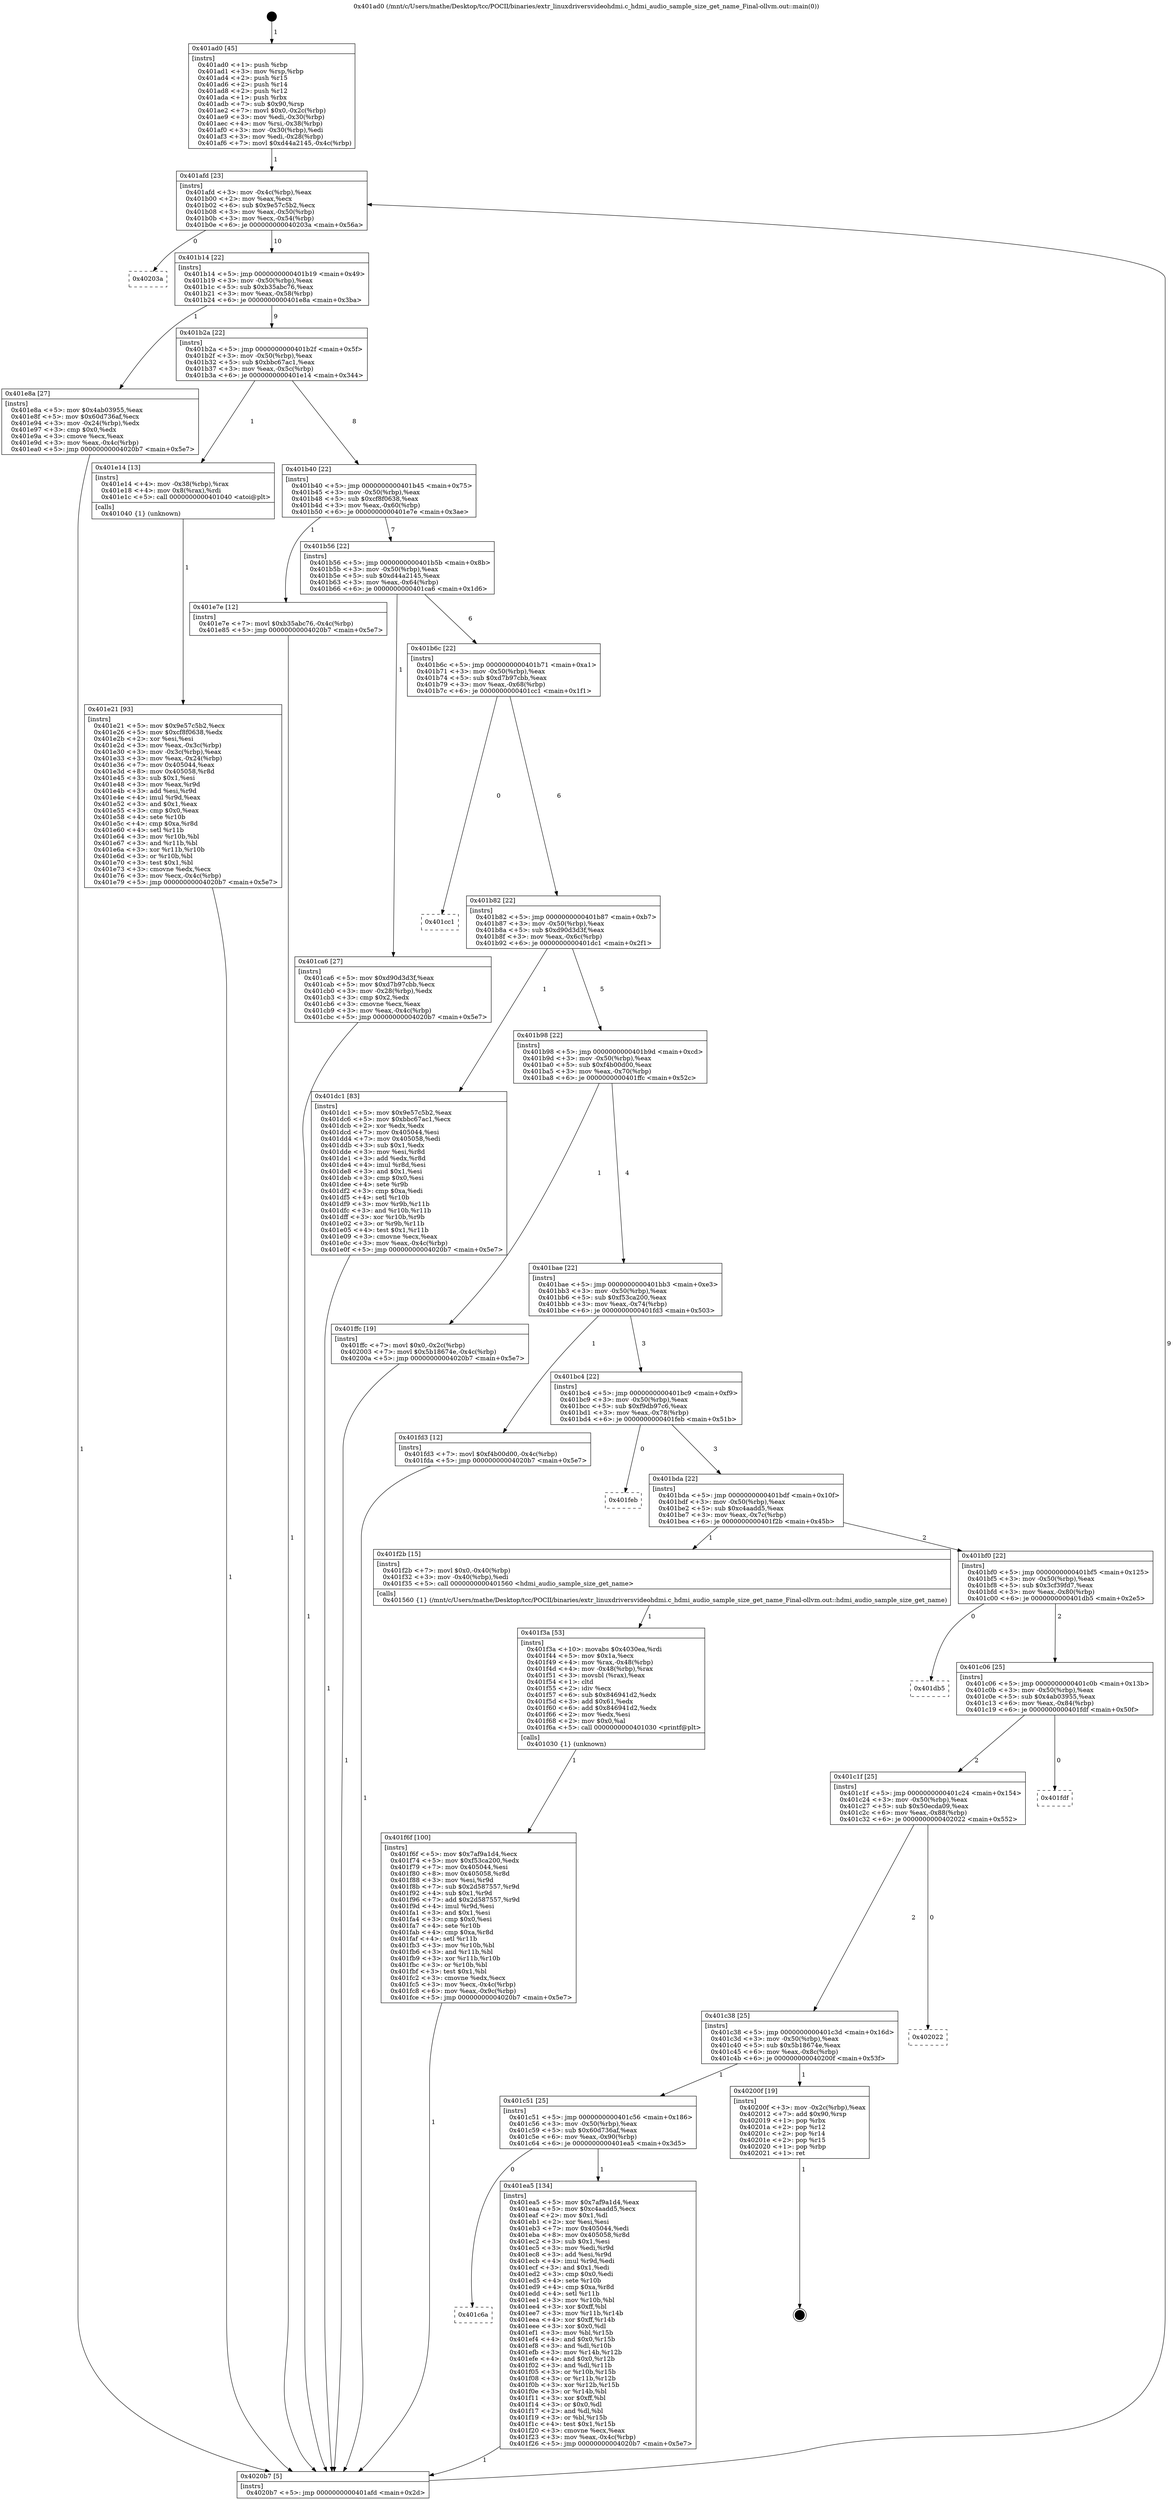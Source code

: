 digraph "0x401ad0" {
  label = "0x401ad0 (/mnt/c/Users/mathe/Desktop/tcc/POCII/binaries/extr_linuxdriversvideohdmi.c_hdmi_audio_sample_size_get_name_Final-ollvm.out::main(0))"
  labelloc = "t"
  node[shape=record]

  Entry [label="",width=0.3,height=0.3,shape=circle,fillcolor=black,style=filled]
  "0x401afd" [label="{
     0x401afd [23]\l
     | [instrs]\l
     &nbsp;&nbsp;0x401afd \<+3\>: mov -0x4c(%rbp),%eax\l
     &nbsp;&nbsp;0x401b00 \<+2\>: mov %eax,%ecx\l
     &nbsp;&nbsp;0x401b02 \<+6\>: sub $0x9e57c5b2,%ecx\l
     &nbsp;&nbsp;0x401b08 \<+3\>: mov %eax,-0x50(%rbp)\l
     &nbsp;&nbsp;0x401b0b \<+3\>: mov %ecx,-0x54(%rbp)\l
     &nbsp;&nbsp;0x401b0e \<+6\>: je 000000000040203a \<main+0x56a\>\l
  }"]
  "0x40203a" [label="{
     0x40203a\l
  }", style=dashed]
  "0x401b14" [label="{
     0x401b14 [22]\l
     | [instrs]\l
     &nbsp;&nbsp;0x401b14 \<+5\>: jmp 0000000000401b19 \<main+0x49\>\l
     &nbsp;&nbsp;0x401b19 \<+3\>: mov -0x50(%rbp),%eax\l
     &nbsp;&nbsp;0x401b1c \<+5\>: sub $0xb35abc76,%eax\l
     &nbsp;&nbsp;0x401b21 \<+3\>: mov %eax,-0x58(%rbp)\l
     &nbsp;&nbsp;0x401b24 \<+6\>: je 0000000000401e8a \<main+0x3ba\>\l
  }"]
  Exit [label="",width=0.3,height=0.3,shape=circle,fillcolor=black,style=filled,peripheries=2]
  "0x401e8a" [label="{
     0x401e8a [27]\l
     | [instrs]\l
     &nbsp;&nbsp;0x401e8a \<+5\>: mov $0x4ab03955,%eax\l
     &nbsp;&nbsp;0x401e8f \<+5\>: mov $0x60d736af,%ecx\l
     &nbsp;&nbsp;0x401e94 \<+3\>: mov -0x24(%rbp),%edx\l
     &nbsp;&nbsp;0x401e97 \<+3\>: cmp $0x0,%edx\l
     &nbsp;&nbsp;0x401e9a \<+3\>: cmove %ecx,%eax\l
     &nbsp;&nbsp;0x401e9d \<+3\>: mov %eax,-0x4c(%rbp)\l
     &nbsp;&nbsp;0x401ea0 \<+5\>: jmp 00000000004020b7 \<main+0x5e7\>\l
  }"]
  "0x401b2a" [label="{
     0x401b2a [22]\l
     | [instrs]\l
     &nbsp;&nbsp;0x401b2a \<+5\>: jmp 0000000000401b2f \<main+0x5f\>\l
     &nbsp;&nbsp;0x401b2f \<+3\>: mov -0x50(%rbp),%eax\l
     &nbsp;&nbsp;0x401b32 \<+5\>: sub $0xbbc67ac1,%eax\l
     &nbsp;&nbsp;0x401b37 \<+3\>: mov %eax,-0x5c(%rbp)\l
     &nbsp;&nbsp;0x401b3a \<+6\>: je 0000000000401e14 \<main+0x344\>\l
  }"]
  "0x401f6f" [label="{
     0x401f6f [100]\l
     | [instrs]\l
     &nbsp;&nbsp;0x401f6f \<+5\>: mov $0x7af9a1d4,%ecx\l
     &nbsp;&nbsp;0x401f74 \<+5\>: mov $0xf53ca200,%edx\l
     &nbsp;&nbsp;0x401f79 \<+7\>: mov 0x405044,%esi\l
     &nbsp;&nbsp;0x401f80 \<+8\>: mov 0x405058,%r8d\l
     &nbsp;&nbsp;0x401f88 \<+3\>: mov %esi,%r9d\l
     &nbsp;&nbsp;0x401f8b \<+7\>: sub $0x2d587557,%r9d\l
     &nbsp;&nbsp;0x401f92 \<+4\>: sub $0x1,%r9d\l
     &nbsp;&nbsp;0x401f96 \<+7\>: add $0x2d587557,%r9d\l
     &nbsp;&nbsp;0x401f9d \<+4\>: imul %r9d,%esi\l
     &nbsp;&nbsp;0x401fa1 \<+3\>: and $0x1,%esi\l
     &nbsp;&nbsp;0x401fa4 \<+3\>: cmp $0x0,%esi\l
     &nbsp;&nbsp;0x401fa7 \<+4\>: sete %r10b\l
     &nbsp;&nbsp;0x401fab \<+4\>: cmp $0xa,%r8d\l
     &nbsp;&nbsp;0x401faf \<+4\>: setl %r11b\l
     &nbsp;&nbsp;0x401fb3 \<+3\>: mov %r10b,%bl\l
     &nbsp;&nbsp;0x401fb6 \<+3\>: and %r11b,%bl\l
     &nbsp;&nbsp;0x401fb9 \<+3\>: xor %r11b,%r10b\l
     &nbsp;&nbsp;0x401fbc \<+3\>: or %r10b,%bl\l
     &nbsp;&nbsp;0x401fbf \<+3\>: test $0x1,%bl\l
     &nbsp;&nbsp;0x401fc2 \<+3\>: cmovne %edx,%ecx\l
     &nbsp;&nbsp;0x401fc5 \<+3\>: mov %ecx,-0x4c(%rbp)\l
     &nbsp;&nbsp;0x401fc8 \<+6\>: mov %eax,-0x9c(%rbp)\l
     &nbsp;&nbsp;0x401fce \<+5\>: jmp 00000000004020b7 \<main+0x5e7\>\l
  }"]
  "0x401e14" [label="{
     0x401e14 [13]\l
     | [instrs]\l
     &nbsp;&nbsp;0x401e14 \<+4\>: mov -0x38(%rbp),%rax\l
     &nbsp;&nbsp;0x401e18 \<+4\>: mov 0x8(%rax),%rdi\l
     &nbsp;&nbsp;0x401e1c \<+5\>: call 0000000000401040 \<atoi@plt\>\l
     | [calls]\l
     &nbsp;&nbsp;0x401040 \{1\} (unknown)\l
  }"]
  "0x401b40" [label="{
     0x401b40 [22]\l
     | [instrs]\l
     &nbsp;&nbsp;0x401b40 \<+5\>: jmp 0000000000401b45 \<main+0x75\>\l
     &nbsp;&nbsp;0x401b45 \<+3\>: mov -0x50(%rbp),%eax\l
     &nbsp;&nbsp;0x401b48 \<+5\>: sub $0xcf8f0638,%eax\l
     &nbsp;&nbsp;0x401b4d \<+3\>: mov %eax,-0x60(%rbp)\l
     &nbsp;&nbsp;0x401b50 \<+6\>: je 0000000000401e7e \<main+0x3ae\>\l
  }"]
  "0x401f3a" [label="{
     0x401f3a [53]\l
     | [instrs]\l
     &nbsp;&nbsp;0x401f3a \<+10\>: movabs $0x4030ea,%rdi\l
     &nbsp;&nbsp;0x401f44 \<+5\>: mov $0x1a,%ecx\l
     &nbsp;&nbsp;0x401f49 \<+4\>: mov %rax,-0x48(%rbp)\l
     &nbsp;&nbsp;0x401f4d \<+4\>: mov -0x48(%rbp),%rax\l
     &nbsp;&nbsp;0x401f51 \<+3\>: movsbl (%rax),%eax\l
     &nbsp;&nbsp;0x401f54 \<+1\>: cltd\l
     &nbsp;&nbsp;0x401f55 \<+2\>: idiv %ecx\l
     &nbsp;&nbsp;0x401f57 \<+6\>: sub $0x846941d2,%edx\l
     &nbsp;&nbsp;0x401f5d \<+3\>: add $0x61,%edx\l
     &nbsp;&nbsp;0x401f60 \<+6\>: add $0x846941d2,%edx\l
     &nbsp;&nbsp;0x401f66 \<+2\>: mov %edx,%esi\l
     &nbsp;&nbsp;0x401f68 \<+2\>: mov $0x0,%al\l
     &nbsp;&nbsp;0x401f6a \<+5\>: call 0000000000401030 \<printf@plt\>\l
     | [calls]\l
     &nbsp;&nbsp;0x401030 \{1\} (unknown)\l
  }"]
  "0x401e7e" [label="{
     0x401e7e [12]\l
     | [instrs]\l
     &nbsp;&nbsp;0x401e7e \<+7\>: movl $0xb35abc76,-0x4c(%rbp)\l
     &nbsp;&nbsp;0x401e85 \<+5\>: jmp 00000000004020b7 \<main+0x5e7\>\l
  }"]
  "0x401b56" [label="{
     0x401b56 [22]\l
     | [instrs]\l
     &nbsp;&nbsp;0x401b56 \<+5\>: jmp 0000000000401b5b \<main+0x8b\>\l
     &nbsp;&nbsp;0x401b5b \<+3\>: mov -0x50(%rbp),%eax\l
     &nbsp;&nbsp;0x401b5e \<+5\>: sub $0xd44a2145,%eax\l
     &nbsp;&nbsp;0x401b63 \<+3\>: mov %eax,-0x64(%rbp)\l
     &nbsp;&nbsp;0x401b66 \<+6\>: je 0000000000401ca6 \<main+0x1d6\>\l
  }"]
  "0x401c6a" [label="{
     0x401c6a\l
  }", style=dashed]
  "0x401ca6" [label="{
     0x401ca6 [27]\l
     | [instrs]\l
     &nbsp;&nbsp;0x401ca6 \<+5\>: mov $0xd90d3d3f,%eax\l
     &nbsp;&nbsp;0x401cab \<+5\>: mov $0xd7b97cbb,%ecx\l
     &nbsp;&nbsp;0x401cb0 \<+3\>: mov -0x28(%rbp),%edx\l
     &nbsp;&nbsp;0x401cb3 \<+3\>: cmp $0x2,%edx\l
     &nbsp;&nbsp;0x401cb6 \<+3\>: cmovne %ecx,%eax\l
     &nbsp;&nbsp;0x401cb9 \<+3\>: mov %eax,-0x4c(%rbp)\l
     &nbsp;&nbsp;0x401cbc \<+5\>: jmp 00000000004020b7 \<main+0x5e7\>\l
  }"]
  "0x401b6c" [label="{
     0x401b6c [22]\l
     | [instrs]\l
     &nbsp;&nbsp;0x401b6c \<+5\>: jmp 0000000000401b71 \<main+0xa1\>\l
     &nbsp;&nbsp;0x401b71 \<+3\>: mov -0x50(%rbp),%eax\l
     &nbsp;&nbsp;0x401b74 \<+5\>: sub $0xd7b97cbb,%eax\l
     &nbsp;&nbsp;0x401b79 \<+3\>: mov %eax,-0x68(%rbp)\l
     &nbsp;&nbsp;0x401b7c \<+6\>: je 0000000000401cc1 \<main+0x1f1\>\l
  }"]
  "0x4020b7" [label="{
     0x4020b7 [5]\l
     | [instrs]\l
     &nbsp;&nbsp;0x4020b7 \<+5\>: jmp 0000000000401afd \<main+0x2d\>\l
  }"]
  "0x401ad0" [label="{
     0x401ad0 [45]\l
     | [instrs]\l
     &nbsp;&nbsp;0x401ad0 \<+1\>: push %rbp\l
     &nbsp;&nbsp;0x401ad1 \<+3\>: mov %rsp,%rbp\l
     &nbsp;&nbsp;0x401ad4 \<+2\>: push %r15\l
     &nbsp;&nbsp;0x401ad6 \<+2\>: push %r14\l
     &nbsp;&nbsp;0x401ad8 \<+2\>: push %r12\l
     &nbsp;&nbsp;0x401ada \<+1\>: push %rbx\l
     &nbsp;&nbsp;0x401adb \<+7\>: sub $0x90,%rsp\l
     &nbsp;&nbsp;0x401ae2 \<+7\>: movl $0x0,-0x2c(%rbp)\l
     &nbsp;&nbsp;0x401ae9 \<+3\>: mov %edi,-0x30(%rbp)\l
     &nbsp;&nbsp;0x401aec \<+4\>: mov %rsi,-0x38(%rbp)\l
     &nbsp;&nbsp;0x401af0 \<+3\>: mov -0x30(%rbp),%edi\l
     &nbsp;&nbsp;0x401af3 \<+3\>: mov %edi,-0x28(%rbp)\l
     &nbsp;&nbsp;0x401af6 \<+7\>: movl $0xd44a2145,-0x4c(%rbp)\l
  }"]
  "0x401ea5" [label="{
     0x401ea5 [134]\l
     | [instrs]\l
     &nbsp;&nbsp;0x401ea5 \<+5\>: mov $0x7af9a1d4,%eax\l
     &nbsp;&nbsp;0x401eaa \<+5\>: mov $0xc4aadd5,%ecx\l
     &nbsp;&nbsp;0x401eaf \<+2\>: mov $0x1,%dl\l
     &nbsp;&nbsp;0x401eb1 \<+2\>: xor %esi,%esi\l
     &nbsp;&nbsp;0x401eb3 \<+7\>: mov 0x405044,%edi\l
     &nbsp;&nbsp;0x401eba \<+8\>: mov 0x405058,%r8d\l
     &nbsp;&nbsp;0x401ec2 \<+3\>: sub $0x1,%esi\l
     &nbsp;&nbsp;0x401ec5 \<+3\>: mov %edi,%r9d\l
     &nbsp;&nbsp;0x401ec8 \<+3\>: add %esi,%r9d\l
     &nbsp;&nbsp;0x401ecb \<+4\>: imul %r9d,%edi\l
     &nbsp;&nbsp;0x401ecf \<+3\>: and $0x1,%edi\l
     &nbsp;&nbsp;0x401ed2 \<+3\>: cmp $0x0,%edi\l
     &nbsp;&nbsp;0x401ed5 \<+4\>: sete %r10b\l
     &nbsp;&nbsp;0x401ed9 \<+4\>: cmp $0xa,%r8d\l
     &nbsp;&nbsp;0x401edd \<+4\>: setl %r11b\l
     &nbsp;&nbsp;0x401ee1 \<+3\>: mov %r10b,%bl\l
     &nbsp;&nbsp;0x401ee4 \<+3\>: xor $0xff,%bl\l
     &nbsp;&nbsp;0x401ee7 \<+3\>: mov %r11b,%r14b\l
     &nbsp;&nbsp;0x401eea \<+4\>: xor $0xff,%r14b\l
     &nbsp;&nbsp;0x401eee \<+3\>: xor $0x0,%dl\l
     &nbsp;&nbsp;0x401ef1 \<+3\>: mov %bl,%r15b\l
     &nbsp;&nbsp;0x401ef4 \<+4\>: and $0x0,%r15b\l
     &nbsp;&nbsp;0x401ef8 \<+3\>: and %dl,%r10b\l
     &nbsp;&nbsp;0x401efb \<+3\>: mov %r14b,%r12b\l
     &nbsp;&nbsp;0x401efe \<+4\>: and $0x0,%r12b\l
     &nbsp;&nbsp;0x401f02 \<+3\>: and %dl,%r11b\l
     &nbsp;&nbsp;0x401f05 \<+3\>: or %r10b,%r15b\l
     &nbsp;&nbsp;0x401f08 \<+3\>: or %r11b,%r12b\l
     &nbsp;&nbsp;0x401f0b \<+3\>: xor %r12b,%r15b\l
     &nbsp;&nbsp;0x401f0e \<+3\>: or %r14b,%bl\l
     &nbsp;&nbsp;0x401f11 \<+3\>: xor $0xff,%bl\l
     &nbsp;&nbsp;0x401f14 \<+3\>: or $0x0,%dl\l
     &nbsp;&nbsp;0x401f17 \<+2\>: and %dl,%bl\l
     &nbsp;&nbsp;0x401f19 \<+3\>: or %bl,%r15b\l
     &nbsp;&nbsp;0x401f1c \<+4\>: test $0x1,%r15b\l
     &nbsp;&nbsp;0x401f20 \<+3\>: cmovne %ecx,%eax\l
     &nbsp;&nbsp;0x401f23 \<+3\>: mov %eax,-0x4c(%rbp)\l
     &nbsp;&nbsp;0x401f26 \<+5\>: jmp 00000000004020b7 \<main+0x5e7\>\l
  }"]
  "0x401cc1" [label="{
     0x401cc1\l
  }", style=dashed]
  "0x401b82" [label="{
     0x401b82 [22]\l
     | [instrs]\l
     &nbsp;&nbsp;0x401b82 \<+5\>: jmp 0000000000401b87 \<main+0xb7\>\l
     &nbsp;&nbsp;0x401b87 \<+3\>: mov -0x50(%rbp),%eax\l
     &nbsp;&nbsp;0x401b8a \<+5\>: sub $0xd90d3d3f,%eax\l
     &nbsp;&nbsp;0x401b8f \<+3\>: mov %eax,-0x6c(%rbp)\l
     &nbsp;&nbsp;0x401b92 \<+6\>: je 0000000000401dc1 \<main+0x2f1\>\l
  }"]
  "0x401c51" [label="{
     0x401c51 [25]\l
     | [instrs]\l
     &nbsp;&nbsp;0x401c51 \<+5\>: jmp 0000000000401c56 \<main+0x186\>\l
     &nbsp;&nbsp;0x401c56 \<+3\>: mov -0x50(%rbp),%eax\l
     &nbsp;&nbsp;0x401c59 \<+5\>: sub $0x60d736af,%eax\l
     &nbsp;&nbsp;0x401c5e \<+6\>: mov %eax,-0x90(%rbp)\l
     &nbsp;&nbsp;0x401c64 \<+6\>: je 0000000000401ea5 \<main+0x3d5\>\l
  }"]
  "0x401dc1" [label="{
     0x401dc1 [83]\l
     | [instrs]\l
     &nbsp;&nbsp;0x401dc1 \<+5\>: mov $0x9e57c5b2,%eax\l
     &nbsp;&nbsp;0x401dc6 \<+5\>: mov $0xbbc67ac1,%ecx\l
     &nbsp;&nbsp;0x401dcb \<+2\>: xor %edx,%edx\l
     &nbsp;&nbsp;0x401dcd \<+7\>: mov 0x405044,%esi\l
     &nbsp;&nbsp;0x401dd4 \<+7\>: mov 0x405058,%edi\l
     &nbsp;&nbsp;0x401ddb \<+3\>: sub $0x1,%edx\l
     &nbsp;&nbsp;0x401dde \<+3\>: mov %esi,%r8d\l
     &nbsp;&nbsp;0x401de1 \<+3\>: add %edx,%r8d\l
     &nbsp;&nbsp;0x401de4 \<+4\>: imul %r8d,%esi\l
     &nbsp;&nbsp;0x401de8 \<+3\>: and $0x1,%esi\l
     &nbsp;&nbsp;0x401deb \<+3\>: cmp $0x0,%esi\l
     &nbsp;&nbsp;0x401dee \<+4\>: sete %r9b\l
     &nbsp;&nbsp;0x401df2 \<+3\>: cmp $0xa,%edi\l
     &nbsp;&nbsp;0x401df5 \<+4\>: setl %r10b\l
     &nbsp;&nbsp;0x401df9 \<+3\>: mov %r9b,%r11b\l
     &nbsp;&nbsp;0x401dfc \<+3\>: and %r10b,%r11b\l
     &nbsp;&nbsp;0x401dff \<+3\>: xor %r10b,%r9b\l
     &nbsp;&nbsp;0x401e02 \<+3\>: or %r9b,%r11b\l
     &nbsp;&nbsp;0x401e05 \<+4\>: test $0x1,%r11b\l
     &nbsp;&nbsp;0x401e09 \<+3\>: cmovne %ecx,%eax\l
     &nbsp;&nbsp;0x401e0c \<+3\>: mov %eax,-0x4c(%rbp)\l
     &nbsp;&nbsp;0x401e0f \<+5\>: jmp 00000000004020b7 \<main+0x5e7\>\l
  }"]
  "0x401b98" [label="{
     0x401b98 [22]\l
     | [instrs]\l
     &nbsp;&nbsp;0x401b98 \<+5\>: jmp 0000000000401b9d \<main+0xcd\>\l
     &nbsp;&nbsp;0x401b9d \<+3\>: mov -0x50(%rbp),%eax\l
     &nbsp;&nbsp;0x401ba0 \<+5\>: sub $0xf4b00d00,%eax\l
     &nbsp;&nbsp;0x401ba5 \<+3\>: mov %eax,-0x70(%rbp)\l
     &nbsp;&nbsp;0x401ba8 \<+6\>: je 0000000000401ffc \<main+0x52c\>\l
  }"]
  "0x401e21" [label="{
     0x401e21 [93]\l
     | [instrs]\l
     &nbsp;&nbsp;0x401e21 \<+5\>: mov $0x9e57c5b2,%ecx\l
     &nbsp;&nbsp;0x401e26 \<+5\>: mov $0xcf8f0638,%edx\l
     &nbsp;&nbsp;0x401e2b \<+2\>: xor %esi,%esi\l
     &nbsp;&nbsp;0x401e2d \<+3\>: mov %eax,-0x3c(%rbp)\l
     &nbsp;&nbsp;0x401e30 \<+3\>: mov -0x3c(%rbp),%eax\l
     &nbsp;&nbsp;0x401e33 \<+3\>: mov %eax,-0x24(%rbp)\l
     &nbsp;&nbsp;0x401e36 \<+7\>: mov 0x405044,%eax\l
     &nbsp;&nbsp;0x401e3d \<+8\>: mov 0x405058,%r8d\l
     &nbsp;&nbsp;0x401e45 \<+3\>: sub $0x1,%esi\l
     &nbsp;&nbsp;0x401e48 \<+3\>: mov %eax,%r9d\l
     &nbsp;&nbsp;0x401e4b \<+3\>: add %esi,%r9d\l
     &nbsp;&nbsp;0x401e4e \<+4\>: imul %r9d,%eax\l
     &nbsp;&nbsp;0x401e52 \<+3\>: and $0x1,%eax\l
     &nbsp;&nbsp;0x401e55 \<+3\>: cmp $0x0,%eax\l
     &nbsp;&nbsp;0x401e58 \<+4\>: sete %r10b\l
     &nbsp;&nbsp;0x401e5c \<+4\>: cmp $0xa,%r8d\l
     &nbsp;&nbsp;0x401e60 \<+4\>: setl %r11b\l
     &nbsp;&nbsp;0x401e64 \<+3\>: mov %r10b,%bl\l
     &nbsp;&nbsp;0x401e67 \<+3\>: and %r11b,%bl\l
     &nbsp;&nbsp;0x401e6a \<+3\>: xor %r11b,%r10b\l
     &nbsp;&nbsp;0x401e6d \<+3\>: or %r10b,%bl\l
     &nbsp;&nbsp;0x401e70 \<+3\>: test $0x1,%bl\l
     &nbsp;&nbsp;0x401e73 \<+3\>: cmovne %edx,%ecx\l
     &nbsp;&nbsp;0x401e76 \<+3\>: mov %ecx,-0x4c(%rbp)\l
     &nbsp;&nbsp;0x401e79 \<+5\>: jmp 00000000004020b7 \<main+0x5e7\>\l
  }"]
  "0x40200f" [label="{
     0x40200f [19]\l
     | [instrs]\l
     &nbsp;&nbsp;0x40200f \<+3\>: mov -0x2c(%rbp),%eax\l
     &nbsp;&nbsp;0x402012 \<+7\>: add $0x90,%rsp\l
     &nbsp;&nbsp;0x402019 \<+1\>: pop %rbx\l
     &nbsp;&nbsp;0x40201a \<+2\>: pop %r12\l
     &nbsp;&nbsp;0x40201c \<+2\>: pop %r14\l
     &nbsp;&nbsp;0x40201e \<+2\>: pop %r15\l
     &nbsp;&nbsp;0x402020 \<+1\>: pop %rbp\l
     &nbsp;&nbsp;0x402021 \<+1\>: ret\l
  }"]
  "0x401ffc" [label="{
     0x401ffc [19]\l
     | [instrs]\l
     &nbsp;&nbsp;0x401ffc \<+7\>: movl $0x0,-0x2c(%rbp)\l
     &nbsp;&nbsp;0x402003 \<+7\>: movl $0x5b18674e,-0x4c(%rbp)\l
     &nbsp;&nbsp;0x40200a \<+5\>: jmp 00000000004020b7 \<main+0x5e7\>\l
  }"]
  "0x401bae" [label="{
     0x401bae [22]\l
     | [instrs]\l
     &nbsp;&nbsp;0x401bae \<+5\>: jmp 0000000000401bb3 \<main+0xe3\>\l
     &nbsp;&nbsp;0x401bb3 \<+3\>: mov -0x50(%rbp),%eax\l
     &nbsp;&nbsp;0x401bb6 \<+5\>: sub $0xf53ca200,%eax\l
     &nbsp;&nbsp;0x401bbb \<+3\>: mov %eax,-0x74(%rbp)\l
     &nbsp;&nbsp;0x401bbe \<+6\>: je 0000000000401fd3 \<main+0x503\>\l
  }"]
  "0x401c38" [label="{
     0x401c38 [25]\l
     | [instrs]\l
     &nbsp;&nbsp;0x401c38 \<+5\>: jmp 0000000000401c3d \<main+0x16d\>\l
     &nbsp;&nbsp;0x401c3d \<+3\>: mov -0x50(%rbp),%eax\l
     &nbsp;&nbsp;0x401c40 \<+5\>: sub $0x5b18674e,%eax\l
     &nbsp;&nbsp;0x401c45 \<+6\>: mov %eax,-0x8c(%rbp)\l
     &nbsp;&nbsp;0x401c4b \<+6\>: je 000000000040200f \<main+0x53f\>\l
  }"]
  "0x401fd3" [label="{
     0x401fd3 [12]\l
     | [instrs]\l
     &nbsp;&nbsp;0x401fd3 \<+7\>: movl $0xf4b00d00,-0x4c(%rbp)\l
     &nbsp;&nbsp;0x401fda \<+5\>: jmp 00000000004020b7 \<main+0x5e7\>\l
  }"]
  "0x401bc4" [label="{
     0x401bc4 [22]\l
     | [instrs]\l
     &nbsp;&nbsp;0x401bc4 \<+5\>: jmp 0000000000401bc9 \<main+0xf9\>\l
     &nbsp;&nbsp;0x401bc9 \<+3\>: mov -0x50(%rbp),%eax\l
     &nbsp;&nbsp;0x401bcc \<+5\>: sub $0xf9db97c6,%eax\l
     &nbsp;&nbsp;0x401bd1 \<+3\>: mov %eax,-0x78(%rbp)\l
     &nbsp;&nbsp;0x401bd4 \<+6\>: je 0000000000401feb \<main+0x51b\>\l
  }"]
  "0x402022" [label="{
     0x402022\l
  }", style=dashed]
  "0x401feb" [label="{
     0x401feb\l
  }", style=dashed]
  "0x401bda" [label="{
     0x401bda [22]\l
     | [instrs]\l
     &nbsp;&nbsp;0x401bda \<+5\>: jmp 0000000000401bdf \<main+0x10f\>\l
     &nbsp;&nbsp;0x401bdf \<+3\>: mov -0x50(%rbp),%eax\l
     &nbsp;&nbsp;0x401be2 \<+5\>: sub $0xc4aadd5,%eax\l
     &nbsp;&nbsp;0x401be7 \<+3\>: mov %eax,-0x7c(%rbp)\l
     &nbsp;&nbsp;0x401bea \<+6\>: je 0000000000401f2b \<main+0x45b\>\l
  }"]
  "0x401c1f" [label="{
     0x401c1f [25]\l
     | [instrs]\l
     &nbsp;&nbsp;0x401c1f \<+5\>: jmp 0000000000401c24 \<main+0x154\>\l
     &nbsp;&nbsp;0x401c24 \<+3\>: mov -0x50(%rbp),%eax\l
     &nbsp;&nbsp;0x401c27 \<+5\>: sub $0x50ecda09,%eax\l
     &nbsp;&nbsp;0x401c2c \<+6\>: mov %eax,-0x88(%rbp)\l
     &nbsp;&nbsp;0x401c32 \<+6\>: je 0000000000402022 \<main+0x552\>\l
  }"]
  "0x401f2b" [label="{
     0x401f2b [15]\l
     | [instrs]\l
     &nbsp;&nbsp;0x401f2b \<+7\>: movl $0x0,-0x40(%rbp)\l
     &nbsp;&nbsp;0x401f32 \<+3\>: mov -0x40(%rbp),%edi\l
     &nbsp;&nbsp;0x401f35 \<+5\>: call 0000000000401560 \<hdmi_audio_sample_size_get_name\>\l
     | [calls]\l
     &nbsp;&nbsp;0x401560 \{1\} (/mnt/c/Users/mathe/Desktop/tcc/POCII/binaries/extr_linuxdriversvideohdmi.c_hdmi_audio_sample_size_get_name_Final-ollvm.out::hdmi_audio_sample_size_get_name)\l
  }"]
  "0x401bf0" [label="{
     0x401bf0 [22]\l
     | [instrs]\l
     &nbsp;&nbsp;0x401bf0 \<+5\>: jmp 0000000000401bf5 \<main+0x125\>\l
     &nbsp;&nbsp;0x401bf5 \<+3\>: mov -0x50(%rbp),%eax\l
     &nbsp;&nbsp;0x401bf8 \<+5\>: sub $0x3cf39fd7,%eax\l
     &nbsp;&nbsp;0x401bfd \<+3\>: mov %eax,-0x80(%rbp)\l
     &nbsp;&nbsp;0x401c00 \<+6\>: je 0000000000401db5 \<main+0x2e5\>\l
  }"]
  "0x401fdf" [label="{
     0x401fdf\l
  }", style=dashed]
  "0x401db5" [label="{
     0x401db5\l
  }", style=dashed]
  "0x401c06" [label="{
     0x401c06 [25]\l
     | [instrs]\l
     &nbsp;&nbsp;0x401c06 \<+5\>: jmp 0000000000401c0b \<main+0x13b\>\l
     &nbsp;&nbsp;0x401c0b \<+3\>: mov -0x50(%rbp),%eax\l
     &nbsp;&nbsp;0x401c0e \<+5\>: sub $0x4ab03955,%eax\l
     &nbsp;&nbsp;0x401c13 \<+6\>: mov %eax,-0x84(%rbp)\l
     &nbsp;&nbsp;0x401c19 \<+6\>: je 0000000000401fdf \<main+0x50f\>\l
  }"]
  Entry -> "0x401ad0" [label=" 1"]
  "0x401afd" -> "0x40203a" [label=" 0"]
  "0x401afd" -> "0x401b14" [label=" 10"]
  "0x40200f" -> Exit [label=" 1"]
  "0x401b14" -> "0x401e8a" [label=" 1"]
  "0x401b14" -> "0x401b2a" [label=" 9"]
  "0x401ffc" -> "0x4020b7" [label=" 1"]
  "0x401b2a" -> "0x401e14" [label=" 1"]
  "0x401b2a" -> "0x401b40" [label=" 8"]
  "0x401fd3" -> "0x4020b7" [label=" 1"]
  "0x401b40" -> "0x401e7e" [label=" 1"]
  "0x401b40" -> "0x401b56" [label=" 7"]
  "0x401f6f" -> "0x4020b7" [label=" 1"]
  "0x401b56" -> "0x401ca6" [label=" 1"]
  "0x401b56" -> "0x401b6c" [label=" 6"]
  "0x401ca6" -> "0x4020b7" [label=" 1"]
  "0x401ad0" -> "0x401afd" [label=" 1"]
  "0x4020b7" -> "0x401afd" [label=" 9"]
  "0x401f3a" -> "0x401f6f" [label=" 1"]
  "0x401b6c" -> "0x401cc1" [label=" 0"]
  "0x401b6c" -> "0x401b82" [label=" 6"]
  "0x401f2b" -> "0x401f3a" [label=" 1"]
  "0x401b82" -> "0x401dc1" [label=" 1"]
  "0x401b82" -> "0x401b98" [label=" 5"]
  "0x401dc1" -> "0x4020b7" [label=" 1"]
  "0x401e14" -> "0x401e21" [label=" 1"]
  "0x401e21" -> "0x4020b7" [label=" 1"]
  "0x401e7e" -> "0x4020b7" [label=" 1"]
  "0x401e8a" -> "0x4020b7" [label=" 1"]
  "0x401c51" -> "0x401c6a" [label=" 0"]
  "0x401b98" -> "0x401ffc" [label=" 1"]
  "0x401b98" -> "0x401bae" [label=" 4"]
  "0x401c51" -> "0x401ea5" [label=" 1"]
  "0x401bae" -> "0x401fd3" [label=" 1"]
  "0x401bae" -> "0x401bc4" [label=" 3"]
  "0x401c38" -> "0x401c51" [label=" 1"]
  "0x401bc4" -> "0x401feb" [label=" 0"]
  "0x401bc4" -> "0x401bda" [label=" 3"]
  "0x401c38" -> "0x40200f" [label=" 1"]
  "0x401bda" -> "0x401f2b" [label=" 1"]
  "0x401bda" -> "0x401bf0" [label=" 2"]
  "0x401c1f" -> "0x401c38" [label=" 2"]
  "0x401bf0" -> "0x401db5" [label=" 0"]
  "0x401bf0" -> "0x401c06" [label=" 2"]
  "0x401c1f" -> "0x402022" [label=" 0"]
  "0x401c06" -> "0x401fdf" [label=" 0"]
  "0x401c06" -> "0x401c1f" [label=" 2"]
  "0x401ea5" -> "0x4020b7" [label=" 1"]
}
